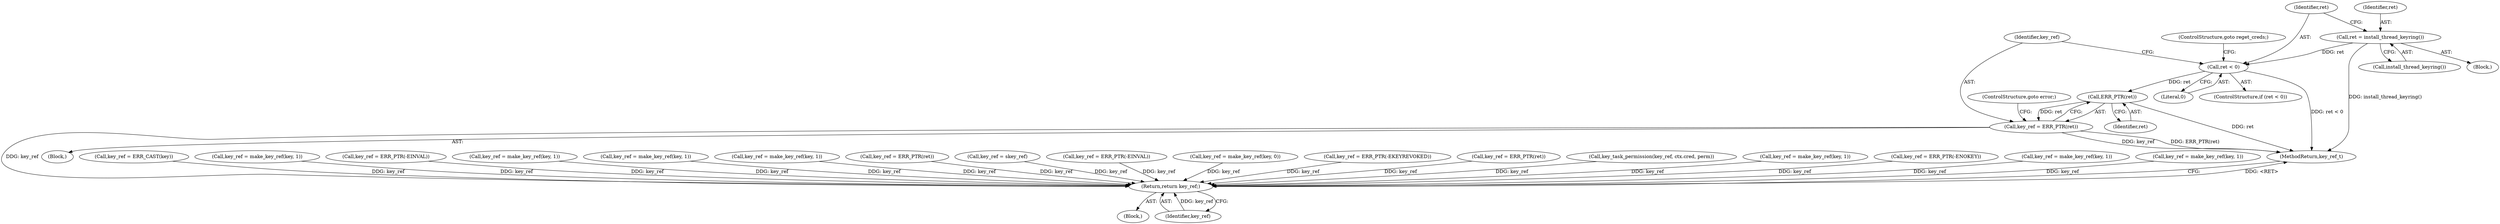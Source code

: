 digraph "0_linux_363b02dab09b3226f3bd1420dad9c72b79a42a76_13@API" {
"1000146" [label="(Call,ret = install_thread_keyring())"];
"1000150" [label="(Call,ret < 0)"];
"1000156" [label="(Call,ERR_PTR(ret))"];
"1000154" [label="(Call,key_ref = ERR_PTR(ret))"];
"1000659" [label="(Return,return key_ref;)"];
"1000151" [label="(Identifier,ret)"];
"1000150" [label="(Call,ret < 0)"];
"1000155" [label="(Identifier,key_ref)"];
"1000154" [label="(Call,key_ref = ERR_PTR(ret))"];
"1000506" [label="(Call,key_ref = ERR_CAST(key))"];
"1000303" [label="(Call,key_ref = make_key_ref(key, 1))"];
"1000488" [label="(Call,key_ref = ERR_PTR(-EINVAL))"];
"1000169" [label="(Call,key_ref = make_key_ref(key, 1))"];
"1000375" [label="(Call,key_ref = make_key_ref(key, 1))"];
"1000159" [label="(ControlStructure,goto reget_creds;)"];
"1000139" [label="(Block,)"];
"1000110" [label="(Block,)"];
"1000153" [label="(Block,)"];
"1000675" [label="(MethodReturn,key_ref_t)"];
"1000213" [label="(Call,key_ref = make_key_ref(key, 1))"];
"1000664" [label="(Call,key_ref = ERR_PTR(ret))"];
"1000568" [label="(Call,key_ref = skey_ref)"];
"1000382" [label="(Call,key_ref = ERR_PTR(-EINVAL))"];
"1000156" [label="(Call,ERR_PTR(ret))"];
"1000157" [label="(Identifier,ret)"];
"1000511" [label="(Call,key_ref = make_key_ref(key, 0))"];
"1000438" [label="(Call,key_ref = ERR_PTR(-EKEYREVOKED))"];
"1000147" [label="(Identifier,ret)"];
"1000198" [label="(Call,key_ref = ERR_PTR(ret))"];
"1000636" [label="(Call,key_task_permission(key_ref, ctx.cred, perm))"];
"1000339" [label="(Call,key_ref = make_key_ref(key, 1))"];
"1000152" [label="(Literal,0)"];
"1000660" [label="(Identifier,key_ref)"];
"1000123" [label="(Call,key_ref = ERR_PTR(-ENOKEY))"];
"1000149" [label="(ControlStructure,if (ret < 0))"];
"1000481" [label="(Call,key_ref = make_key_ref(key, 1))"];
"1000158" [label="(ControlStructure,goto error;)"];
"1000402" [label="(Call,key_ref = make_key_ref(key, 1))"];
"1000146" [label="(Call,ret = install_thread_keyring())"];
"1000148" [label="(Call,install_thread_keyring())"];
"1000659" [label="(Return,return key_ref;)"];
"1000146" -> "1000139"  [label="AST: "];
"1000146" -> "1000148"  [label="CFG: "];
"1000147" -> "1000146"  [label="AST: "];
"1000148" -> "1000146"  [label="AST: "];
"1000151" -> "1000146"  [label="CFG: "];
"1000146" -> "1000675"  [label="DDG: install_thread_keyring()"];
"1000146" -> "1000150"  [label="DDG: ret"];
"1000150" -> "1000149"  [label="AST: "];
"1000150" -> "1000152"  [label="CFG: "];
"1000151" -> "1000150"  [label="AST: "];
"1000152" -> "1000150"  [label="AST: "];
"1000155" -> "1000150"  [label="CFG: "];
"1000159" -> "1000150"  [label="CFG: "];
"1000150" -> "1000675"  [label="DDG: ret < 0"];
"1000150" -> "1000156"  [label="DDG: ret"];
"1000156" -> "1000154"  [label="AST: "];
"1000156" -> "1000157"  [label="CFG: "];
"1000157" -> "1000156"  [label="AST: "];
"1000154" -> "1000156"  [label="CFG: "];
"1000156" -> "1000675"  [label="DDG: ret"];
"1000156" -> "1000154"  [label="DDG: ret"];
"1000154" -> "1000153"  [label="AST: "];
"1000155" -> "1000154"  [label="AST: "];
"1000158" -> "1000154"  [label="CFG: "];
"1000154" -> "1000675"  [label="DDG: key_ref"];
"1000154" -> "1000675"  [label="DDG: ERR_PTR(ret)"];
"1000154" -> "1000659"  [label="DDG: key_ref"];
"1000659" -> "1000110"  [label="AST: "];
"1000659" -> "1000660"  [label="CFG: "];
"1000660" -> "1000659"  [label="AST: "];
"1000675" -> "1000659"  [label="CFG: "];
"1000659" -> "1000675"  [label="DDG: <RET>"];
"1000660" -> "1000659"  [label="DDG: key_ref"];
"1000375" -> "1000659"  [label="DDG: key_ref"];
"1000382" -> "1000659"  [label="DDG: key_ref"];
"1000303" -> "1000659"  [label="DDG: key_ref"];
"1000506" -> "1000659"  [label="DDG: key_ref"];
"1000213" -> "1000659"  [label="DDG: key_ref"];
"1000636" -> "1000659"  [label="DDG: key_ref"];
"1000402" -> "1000659"  [label="DDG: key_ref"];
"1000198" -> "1000659"  [label="DDG: key_ref"];
"1000339" -> "1000659"  [label="DDG: key_ref"];
"1000511" -> "1000659"  [label="DDG: key_ref"];
"1000438" -> "1000659"  [label="DDG: key_ref"];
"1000568" -> "1000659"  [label="DDG: key_ref"];
"1000488" -> "1000659"  [label="DDG: key_ref"];
"1000169" -> "1000659"  [label="DDG: key_ref"];
"1000664" -> "1000659"  [label="DDG: key_ref"];
"1000481" -> "1000659"  [label="DDG: key_ref"];
"1000123" -> "1000659"  [label="DDG: key_ref"];
}
